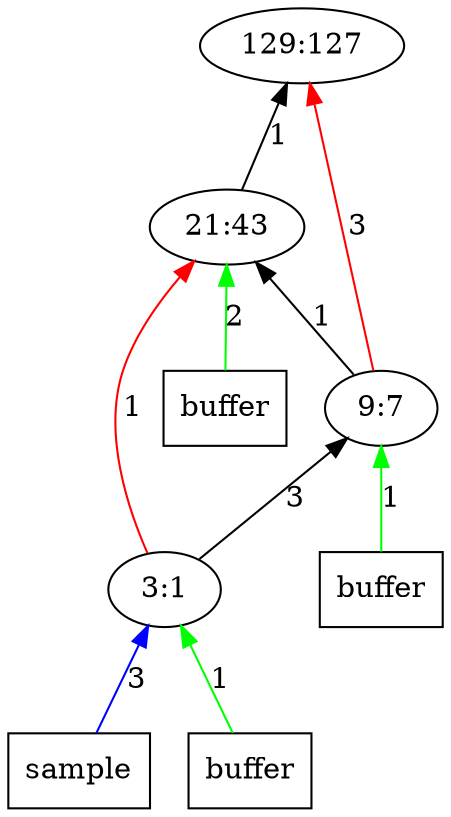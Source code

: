 digraph Tree{
	rankdir="BT"
	1 [label = "129:127"];
	x22 -> 2 [label = "2", color = "green"];
	x22 [label = "buffer", shape = "box"];
	2 -> 1 [label = "1", color = "black"];
	2 [label = "21:43"];
	x32 -> 3 [label = "1", color = "green"];
	x32 [label = "buffer", shape = "box"];
	3 -> 1 [label = "3", color = "red"];
	3 -> 2 [label = "1", color = "black"];
	3 [label = "9:7"];
	4 -> 3 [label = "3", color = "black"];
	4 -> 2 [label = "1", color = "red"];
	x41 -> 4 [label = "3", color = "blue"];
	x41 [label = "sample", shape = "box"];
	x42 -> 4 [label = "1", color = "green"];
	x42 [label = "buffer", shape = "box"];
	4 [label = "3:1"];
}

